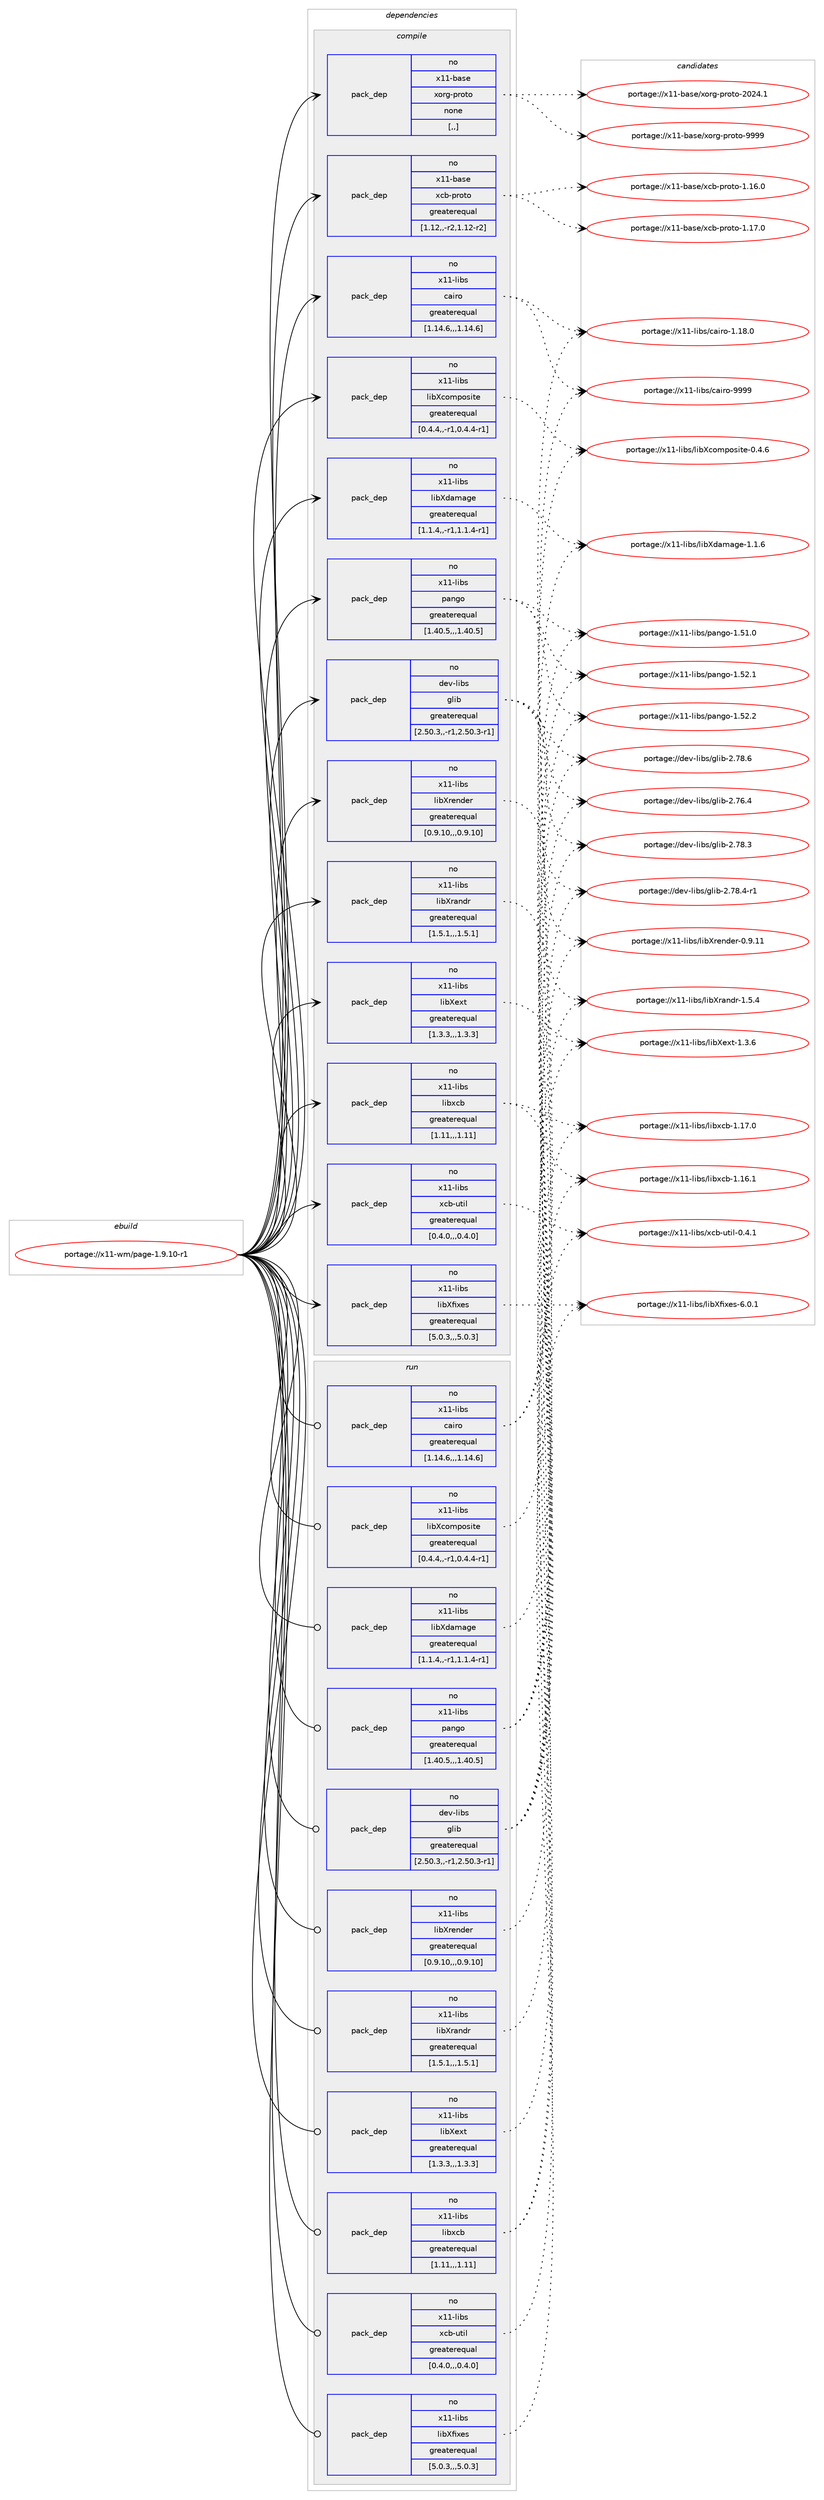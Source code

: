 digraph prolog {

# *************
# Graph options
# *************

newrank=true;
concentrate=true;
compound=true;
graph [rankdir=LR,fontname=Helvetica,fontsize=10,ranksep=1.5];#, ranksep=2.5, nodesep=0.2];
edge  [arrowhead=vee];
node  [fontname=Helvetica,fontsize=10];

# **********
# The ebuild
# **********

subgraph cluster_leftcol {
color=gray;
rank=same;
label=<<i>ebuild</i>>;
id [label="portage://x11-wm/page-1.9.10-r1", color=red, width=4, href="../x11-wm/page-1.9.10-r1.svg"];
}

# ****************
# The dependencies
# ****************

subgraph cluster_midcol {
color=gray;
label=<<i>dependencies</i>>;
subgraph cluster_compile {
fillcolor="#eeeeee";
style=filled;
label=<<i>compile</i>>;
subgraph pack336470 {
dependency460859 [label=<<TABLE BORDER="0" CELLBORDER="1" CELLSPACING="0" CELLPADDING="4" WIDTH="220"><TR><TD ROWSPAN="6" CELLPADDING="30">pack_dep</TD></TR><TR><TD WIDTH="110">no</TD></TR><TR><TD>dev-libs</TD></TR><TR><TD>glib</TD></TR><TR><TD>greaterequal</TD></TR><TR><TD>[2.50.3,,-r1,2.50.3-r1]</TD></TR></TABLE>>, shape=none, color=blue];
}
id:e -> dependency460859:w [weight=20,style="solid",arrowhead="vee"];
subgraph pack336471 {
dependency460860 [label=<<TABLE BORDER="0" CELLBORDER="1" CELLSPACING="0" CELLPADDING="4" WIDTH="220"><TR><TD ROWSPAN="6" CELLPADDING="30">pack_dep</TD></TR><TR><TD WIDTH="110">no</TD></TR><TR><TD>x11-base</TD></TR><TR><TD>xcb-proto</TD></TR><TR><TD>greaterequal</TD></TR><TR><TD>[1.12,,-r2,1.12-r2]</TD></TR></TABLE>>, shape=none, color=blue];
}
id:e -> dependency460860:w [weight=20,style="solid",arrowhead="vee"];
subgraph pack336472 {
dependency460861 [label=<<TABLE BORDER="0" CELLBORDER="1" CELLSPACING="0" CELLPADDING="4" WIDTH="220"><TR><TD ROWSPAN="6" CELLPADDING="30">pack_dep</TD></TR><TR><TD WIDTH="110">no</TD></TR><TR><TD>x11-base</TD></TR><TR><TD>xorg-proto</TD></TR><TR><TD>none</TD></TR><TR><TD>[,,]</TD></TR></TABLE>>, shape=none, color=blue];
}
id:e -> dependency460861:w [weight=20,style="solid",arrowhead="vee"];
subgraph pack336473 {
dependency460862 [label=<<TABLE BORDER="0" CELLBORDER="1" CELLSPACING="0" CELLPADDING="4" WIDTH="220"><TR><TD ROWSPAN="6" CELLPADDING="30">pack_dep</TD></TR><TR><TD WIDTH="110">no</TD></TR><TR><TD>x11-libs</TD></TR><TR><TD>cairo</TD></TR><TR><TD>greaterequal</TD></TR><TR><TD>[1.14.6,,,1.14.6]</TD></TR></TABLE>>, shape=none, color=blue];
}
id:e -> dependency460862:w [weight=20,style="solid",arrowhead="vee"];
subgraph pack336474 {
dependency460863 [label=<<TABLE BORDER="0" CELLBORDER="1" CELLSPACING="0" CELLPADDING="4" WIDTH="220"><TR><TD ROWSPAN="6" CELLPADDING="30">pack_dep</TD></TR><TR><TD WIDTH="110">no</TD></TR><TR><TD>x11-libs</TD></TR><TR><TD>libXcomposite</TD></TR><TR><TD>greaterequal</TD></TR><TR><TD>[0.4.4,,-r1,0.4.4-r1]</TD></TR></TABLE>>, shape=none, color=blue];
}
id:e -> dependency460863:w [weight=20,style="solid",arrowhead="vee"];
subgraph pack336475 {
dependency460864 [label=<<TABLE BORDER="0" CELLBORDER="1" CELLSPACING="0" CELLPADDING="4" WIDTH="220"><TR><TD ROWSPAN="6" CELLPADDING="30">pack_dep</TD></TR><TR><TD WIDTH="110">no</TD></TR><TR><TD>x11-libs</TD></TR><TR><TD>libXdamage</TD></TR><TR><TD>greaterequal</TD></TR><TR><TD>[1.1.4,,-r1,1.1.4-r1]</TD></TR></TABLE>>, shape=none, color=blue];
}
id:e -> dependency460864:w [weight=20,style="solid",arrowhead="vee"];
subgraph pack336476 {
dependency460865 [label=<<TABLE BORDER="0" CELLBORDER="1" CELLSPACING="0" CELLPADDING="4" WIDTH="220"><TR><TD ROWSPAN="6" CELLPADDING="30">pack_dep</TD></TR><TR><TD WIDTH="110">no</TD></TR><TR><TD>x11-libs</TD></TR><TR><TD>libXext</TD></TR><TR><TD>greaterequal</TD></TR><TR><TD>[1.3.3,,,1.3.3]</TD></TR></TABLE>>, shape=none, color=blue];
}
id:e -> dependency460865:w [weight=20,style="solid",arrowhead="vee"];
subgraph pack336477 {
dependency460866 [label=<<TABLE BORDER="0" CELLBORDER="1" CELLSPACING="0" CELLPADDING="4" WIDTH="220"><TR><TD ROWSPAN="6" CELLPADDING="30">pack_dep</TD></TR><TR><TD WIDTH="110">no</TD></TR><TR><TD>x11-libs</TD></TR><TR><TD>libXfixes</TD></TR><TR><TD>greaterequal</TD></TR><TR><TD>[5.0.3,,,5.0.3]</TD></TR></TABLE>>, shape=none, color=blue];
}
id:e -> dependency460866:w [weight=20,style="solid",arrowhead="vee"];
subgraph pack336478 {
dependency460867 [label=<<TABLE BORDER="0" CELLBORDER="1" CELLSPACING="0" CELLPADDING="4" WIDTH="220"><TR><TD ROWSPAN="6" CELLPADDING="30">pack_dep</TD></TR><TR><TD WIDTH="110">no</TD></TR><TR><TD>x11-libs</TD></TR><TR><TD>libXrandr</TD></TR><TR><TD>greaterequal</TD></TR><TR><TD>[1.5.1,,,1.5.1]</TD></TR></TABLE>>, shape=none, color=blue];
}
id:e -> dependency460867:w [weight=20,style="solid",arrowhead="vee"];
subgraph pack336479 {
dependency460868 [label=<<TABLE BORDER="0" CELLBORDER="1" CELLSPACING="0" CELLPADDING="4" WIDTH="220"><TR><TD ROWSPAN="6" CELLPADDING="30">pack_dep</TD></TR><TR><TD WIDTH="110">no</TD></TR><TR><TD>x11-libs</TD></TR><TR><TD>libXrender</TD></TR><TR><TD>greaterequal</TD></TR><TR><TD>[0.9.10,,,0.9.10]</TD></TR></TABLE>>, shape=none, color=blue];
}
id:e -> dependency460868:w [weight=20,style="solid",arrowhead="vee"];
subgraph pack336480 {
dependency460869 [label=<<TABLE BORDER="0" CELLBORDER="1" CELLSPACING="0" CELLPADDING="4" WIDTH="220"><TR><TD ROWSPAN="6" CELLPADDING="30">pack_dep</TD></TR><TR><TD WIDTH="110">no</TD></TR><TR><TD>x11-libs</TD></TR><TR><TD>libxcb</TD></TR><TR><TD>greaterequal</TD></TR><TR><TD>[1.11,,,1.11]</TD></TR></TABLE>>, shape=none, color=blue];
}
id:e -> dependency460869:w [weight=20,style="solid",arrowhead="vee"];
subgraph pack336481 {
dependency460870 [label=<<TABLE BORDER="0" CELLBORDER="1" CELLSPACING="0" CELLPADDING="4" WIDTH="220"><TR><TD ROWSPAN="6" CELLPADDING="30">pack_dep</TD></TR><TR><TD WIDTH="110">no</TD></TR><TR><TD>x11-libs</TD></TR><TR><TD>pango</TD></TR><TR><TD>greaterequal</TD></TR><TR><TD>[1.40.5,,,1.40.5]</TD></TR></TABLE>>, shape=none, color=blue];
}
id:e -> dependency460870:w [weight=20,style="solid",arrowhead="vee"];
subgraph pack336482 {
dependency460871 [label=<<TABLE BORDER="0" CELLBORDER="1" CELLSPACING="0" CELLPADDING="4" WIDTH="220"><TR><TD ROWSPAN="6" CELLPADDING="30">pack_dep</TD></TR><TR><TD WIDTH="110">no</TD></TR><TR><TD>x11-libs</TD></TR><TR><TD>xcb-util</TD></TR><TR><TD>greaterequal</TD></TR><TR><TD>[0.4.0,,,0.4.0]</TD></TR></TABLE>>, shape=none, color=blue];
}
id:e -> dependency460871:w [weight=20,style="solid",arrowhead="vee"];
}
subgraph cluster_compileandrun {
fillcolor="#eeeeee";
style=filled;
label=<<i>compile and run</i>>;
}
subgraph cluster_run {
fillcolor="#eeeeee";
style=filled;
label=<<i>run</i>>;
subgraph pack336483 {
dependency460872 [label=<<TABLE BORDER="0" CELLBORDER="1" CELLSPACING="0" CELLPADDING="4" WIDTH="220"><TR><TD ROWSPAN="6" CELLPADDING="30">pack_dep</TD></TR><TR><TD WIDTH="110">no</TD></TR><TR><TD>dev-libs</TD></TR><TR><TD>glib</TD></TR><TR><TD>greaterequal</TD></TR><TR><TD>[2.50.3,,-r1,2.50.3-r1]</TD></TR></TABLE>>, shape=none, color=blue];
}
id:e -> dependency460872:w [weight=20,style="solid",arrowhead="odot"];
subgraph pack336484 {
dependency460873 [label=<<TABLE BORDER="0" CELLBORDER="1" CELLSPACING="0" CELLPADDING="4" WIDTH="220"><TR><TD ROWSPAN="6" CELLPADDING="30">pack_dep</TD></TR><TR><TD WIDTH="110">no</TD></TR><TR><TD>x11-libs</TD></TR><TR><TD>cairo</TD></TR><TR><TD>greaterequal</TD></TR><TR><TD>[1.14.6,,,1.14.6]</TD></TR></TABLE>>, shape=none, color=blue];
}
id:e -> dependency460873:w [weight=20,style="solid",arrowhead="odot"];
subgraph pack336485 {
dependency460874 [label=<<TABLE BORDER="0" CELLBORDER="1" CELLSPACING="0" CELLPADDING="4" WIDTH="220"><TR><TD ROWSPAN="6" CELLPADDING="30">pack_dep</TD></TR><TR><TD WIDTH="110">no</TD></TR><TR><TD>x11-libs</TD></TR><TR><TD>libXcomposite</TD></TR><TR><TD>greaterequal</TD></TR><TR><TD>[0.4.4,,-r1,0.4.4-r1]</TD></TR></TABLE>>, shape=none, color=blue];
}
id:e -> dependency460874:w [weight=20,style="solid",arrowhead="odot"];
subgraph pack336486 {
dependency460875 [label=<<TABLE BORDER="0" CELLBORDER="1" CELLSPACING="0" CELLPADDING="4" WIDTH="220"><TR><TD ROWSPAN="6" CELLPADDING="30">pack_dep</TD></TR><TR><TD WIDTH="110">no</TD></TR><TR><TD>x11-libs</TD></TR><TR><TD>libXdamage</TD></TR><TR><TD>greaterequal</TD></TR><TR><TD>[1.1.4,,-r1,1.1.4-r1]</TD></TR></TABLE>>, shape=none, color=blue];
}
id:e -> dependency460875:w [weight=20,style="solid",arrowhead="odot"];
subgraph pack336487 {
dependency460876 [label=<<TABLE BORDER="0" CELLBORDER="1" CELLSPACING="0" CELLPADDING="4" WIDTH="220"><TR><TD ROWSPAN="6" CELLPADDING="30">pack_dep</TD></TR><TR><TD WIDTH="110">no</TD></TR><TR><TD>x11-libs</TD></TR><TR><TD>libXext</TD></TR><TR><TD>greaterequal</TD></TR><TR><TD>[1.3.3,,,1.3.3]</TD></TR></TABLE>>, shape=none, color=blue];
}
id:e -> dependency460876:w [weight=20,style="solid",arrowhead="odot"];
subgraph pack336488 {
dependency460877 [label=<<TABLE BORDER="0" CELLBORDER="1" CELLSPACING="0" CELLPADDING="4" WIDTH="220"><TR><TD ROWSPAN="6" CELLPADDING="30">pack_dep</TD></TR><TR><TD WIDTH="110">no</TD></TR><TR><TD>x11-libs</TD></TR><TR><TD>libXfixes</TD></TR><TR><TD>greaterequal</TD></TR><TR><TD>[5.0.3,,,5.0.3]</TD></TR></TABLE>>, shape=none, color=blue];
}
id:e -> dependency460877:w [weight=20,style="solid",arrowhead="odot"];
subgraph pack336489 {
dependency460878 [label=<<TABLE BORDER="0" CELLBORDER="1" CELLSPACING="0" CELLPADDING="4" WIDTH="220"><TR><TD ROWSPAN="6" CELLPADDING="30">pack_dep</TD></TR><TR><TD WIDTH="110">no</TD></TR><TR><TD>x11-libs</TD></TR><TR><TD>libXrandr</TD></TR><TR><TD>greaterequal</TD></TR><TR><TD>[1.5.1,,,1.5.1]</TD></TR></TABLE>>, shape=none, color=blue];
}
id:e -> dependency460878:w [weight=20,style="solid",arrowhead="odot"];
subgraph pack336490 {
dependency460879 [label=<<TABLE BORDER="0" CELLBORDER="1" CELLSPACING="0" CELLPADDING="4" WIDTH="220"><TR><TD ROWSPAN="6" CELLPADDING="30">pack_dep</TD></TR><TR><TD WIDTH="110">no</TD></TR><TR><TD>x11-libs</TD></TR><TR><TD>libXrender</TD></TR><TR><TD>greaterequal</TD></TR><TR><TD>[0.9.10,,,0.9.10]</TD></TR></TABLE>>, shape=none, color=blue];
}
id:e -> dependency460879:w [weight=20,style="solid",arrowhead="odot"];
subgraph pack336491 {
dependency460880 [label=<<TABLE BORDER="0" CELLBORDER="1" CELLSPACING="0" CELLPADDING="4" WIDTH="220"><TR><TD ROWSPAN="6" CELLPADDING="30">pack_dep</TD></TR><TR><TD WIDTH="110">no</TD></TR><TR><TD>x11-libs</TD></TR><TR><TD>libxcb</TD></TR><TR><TD>greaterequal</TD></TR><TR><TD>[1.11,,,1.11]</TD></TR></TABLE>>, shape=none, color=blue];
}
id:e -> dependency460880:w [weight=20,style="solid",arrowhead="odot"];
subgraph pack336492 {
dependency460881 [label=<<TABLE BORDER="0" CELLBORDER="1" CELLSPACING="0" CELLPADDING="4" WIDTH="220"><TR><TD ROWSPAN="6" CELLPADDING="30">pack_dep</TD></TR><TR><TD WIDTH="110">no</TD></TR><TR><TD>x11-libs</TD></TR><TR><TD>pango</TD></TR><TR><TD>greaterequal</TD></TR><TR><TD>[1.40.5,,,1.40.5]</TD></TR></TABLE>>, shape=none, color=blue];
}
id:e -> dependency460881:w [weight=20,style="solid",arrowhead="odot"];
subgraph pack336493 {
dependency460882 [label=<<TABLE BORDER="0" CELLBORDER="1" CELLSPACING="0" CELLPADDING="4" WIDTH="220"><TR><TD ROWSPAN="6" CELLPADDING="30">pack_dep</TD></TR><TR><TD WIDTH="110">no</TD></TR><TR><TD>x11-libs</TD></TR><TR><TD>xcb-util</TD></TR><TR><TD>greaterequal</TD></TR><TR><TD>[0.4.0,,,0.4.0]</TD></TR></TABLE>>, shape=none, color=blue];
}
id:e -> dependency460882:w [weight=20,style="solid",arrowhead="odot"];
}
}

# **************
# The candidates
# **************

subgraph cluster_choices {
rank=same;
color=gray;
label=<<i>candidates</i>>;

subgraph choice336470 {
color=black;
nodesep=1;
choice1001011184510810598115471031081059845504655544652 [label="portage://dev-libs/glib-2.76.4", color=red, width=4,href="../dev-libs/glib-2.76.4.svg"];
choice1001011184510810598115471031081059845504655564651 [label="portage://dev-libs/glib-2.78.3", color=red, width=4,href="../dev-libs/glib-2.78.3.svg"];
choice10010111845108105981154710310810598455046555646524511449 [label="portage://dev-libs/glib-2.78.4-r1", color=red, width=4,href="../dev-libs/glib-2.78.4-r1.svg"];
choice1001011184510810598115471031081059845504655564654 [label="portage://dev-libs/glib-2.78.6", color=red, width=4,href="../dev-libs/glib-2.78.6.svg"];
dependency460859:e -> choice1001011184510810598115471031081059845504655544652:w [style=dotted,weight="100"];
dependency460859:e -> choice1001011184510810598115471031081059845504655564651:w [style=dotted,weight="100"];
dependency460859:e -> choice10010111845108105981154710310810598455046555646524511449:w [style=dotted,weight="100"];
dependency460859:e -> choice1001011184510810598115471031081059845504655564654:w [style=dotted,weight="100"];
}
subgraph choice336471 {
color=black;
nodesep=1;
choice12049494598971151014712099984511211411111611145494649544648 [label="portage://x11-base/xcb-proto-1.16.0", color=red, width=4,href="../x11-base/xcb-proto-1.16.0.svg"];
choice12049494598971151014712099984511211411111611145494649554648 [label="portage://x11-base/xcb-proto-1.17.0", color=red, width=4,href="../x11-base/xcb-proto-1.17.0.svg"];
dependency460860:e -> choice12049494598971151014712099984511211411111611145494649544648:w [style=dotted,weight="100"];
dependency460860:e -> choice12049494598971151014712099984511211411111611145494649554648:w [style=dotted,weight="100"];
}
subgraph choice336472 {
color=black;
nodesep=1;
choice1204949459897115101471201111141034511211411111611145504850524649 [label="portage://x11-base/xorg-proto-2024.1", color=red, width=4,href="../x11-base/xorg-proto-2024.1.svg"];
choice120494945989711510147120111114103451121141111161114557575757 [label="portage://x11-base/xorg-proto-9999", color=red, width=4,href="../x11-base/xorg-proto-9999.svg"];
dependency460861:e -> choice1204949459897115101471201111141034511211411111611145504850524649:w [style=dotted,weight="100"];
dependency460861:e -> choice120494945989711510147120111114103451121141111161114557575757:w [style=dotted,weight="100"];
}
subgraph choice336473 {
color=black;
nodesep=1;
choice1204949451081059811547999710511411145494649564648 [label="portage://x11-libs/cairo-1.18.0", color=red, width=4,href="../x11-libs/cairo-1.18.0.svg"];
choice120494945108105981154799971051141114557575757 [label="portage://x11-libs/cairo-9999", color=red, width=4,href="../x11-libs/cairo-9999.svg"];
dependency460862:e -> choice1204949451081059811547999710511411145494649564648:w [style=dotted,weight="100"];
dependency460862:e -> choice120494945108105981154799971051141114557575757:w [style=dotted,weight="100"];
}
subgraph choice336474 {
color=black;
nodesep=1;
choice1204949451081059811547108105988899111109112111115105116101454846524654 [label="portage://x11-libs/libXcomposite-0.4.6", color=red, width=4,href="../x11-libs/libXcomposite-0.4.6.svg"];
dependency460863:e -> choice1204949451081059811547108105988899111109112111115105116101454846524654:w [style=dotted,weight="100"];
}
subgraph choice336475 {
color=black;
nodesep=1;
choice120494945108105981154710810598881009710997103101454946494654 [label="portage://x11-libs/libXdamage-1.1.6", color=red, width=4,href="../x11-libs/libXdamage-1.1.6.svg"];
dependency460864:e -> choice120494945108105981154710810598881009710997103101454946494654:w [style=dotted,weight="100"];
}
subgraph choice336476 {
color=black;
nodesep=1;
choice12049494510810598115471081059888101120116454946514654 [label="portage://x11-libs/libXext-1.3.6", color=red, width=4,href="../x11-libs/libXext-1.3.6.svg"];
dependency460865:e -> choice12049494510810598115471081059888101120116454946514654:w [style=dotted,weight="100"];
}
subgraph choice336477 {
color=black;
nodesep=1;
choice12049494510810598115471081059888102105120101115455446484649 [label="portage://x11-libs/libXfixes-6.0.1", color=red, width=4,href="../x11-libs/libXfixes-6.0.1.svg"];
dependency460866:e -> choice12049494510810598115471081059888102105120101115455446484649:w [style=dotted,weight="100"];
}
subgraph choice336478 {
color=black;
nodesep=1;
choice1204949451081059811547108105988811497110100114454946534652 [label="portage://x11-libs/libXrandr-1.5.4", color=red, width=4,href="../x11-libs/libXrandr-1.5.4.svg"];
dependency460867:e -> choice1204949451081059811547108105988811497110100114454946534652:w [style=dotted,weight="100"];
}
subgraph choice336479 {
color=black;
nodesep=1;
choice1204949451081059811547108105988811410111010010111445484657464949 [label="portage://x11-libs/libXrender-0.9.11", color=red, width=4,href="../x11-libs/libXrender-0.9.11.svg"];
dependency460868:e -> choice1204949451081059811547108105988811410111010010111445484657464949:w [style=dotted,weight="100"];
}
subgraph choice336480 {
color=black;
nodesep=1;
choice120494945108105981154710810598120999845494649544649 [label="portage://x11-libs/libxcb-1.16.1", color=red, width=4,href="../x11-libs/libxcb-1.16.1.svg"];
choice120494945108105981154710810598120999845494649554648 [label="portage://x11-libs/libxcb-1.17.0", color=red, width=4,href="../x11-libs/libxcb-1.17.0.svg"];
dependency460869:e -> choice120494945108105981154710810598120999845494649544649:w [style=dotted,weight="100"];
dependency460869:e -> choice120494945108105981154710810598120999845494649554648:w [style=dotted,weight="100"];
}
subgraph choice336481 {
color=black;
nodesep=1;
choice12049494510810598115471129711010311145494653494648 [label="portage://x11-libs/pango-1.51.0", color=red, width=4,href="../x11-libs/pango-1.51.0.svg"];
choice12049494510810598115471129711010311145494653504649 [label="portage://x11-libs/pango-1.52.1", color=red, width=4,href="../x11-libs/pango-1.52.1.svg"];
choice12049494510810598115471129711010311145494653504650 [label="portage://x11-libs/pango-1.52.2", color=red, width=4,href="../x11-libs/pango-1.52.2.svg"];
dependency460870:e -> choice12049494510810598115471129711010311145494653494648:w [style=dotted,weight="100"];
dependency460870:e -> choice12049494510810598115471129711010311145494653504649:w [style=dotted,weight="100"];
dependency460870:e -> choice12049494510810598115471129711010311145494653504650:w [style=dotted,weight="100"];
}
subgraph choice336482 {
color=black;
nodesep=1;
choice1204949451081059811547120999845117116105108454846524649 [label="portage://x11-libs/xcb-util-0.4.1", color=red, width=4,href="../x11-libs/xcb-util-0.4.1.svg"];
dependency460871:e -> choice1204949451081059811547120999845117116105108454846524649:w [style=dotted,weight="100"];
}
subgraph choice336483 {
color=black;
nodesep=1;
choice1001011184510810598115471031081059845504655544652 [label="portage://dev-libs/glib-2.76.4", color=red, width=4,href="../dev-libs/glib-2.76.4.svg"];
choice1001011184510810598115471031081059845504655564651 [label="portage://dev-libs/glib-2.78.3", color=red, width=4,href="../dev-libs/glib-2.78.3.svg"];
choice10010111845108105981154710310810598455046555646524511449 [label="portage://dev-libs/glib-2.78.4-r1", color=red, width=4,href="../dev-libs/glib-2.78.4-r1.svg"];
choice1001011184510810598115471031081059845504655564654 [label="portage://dev-libs/glib-2.78.6", color=red, width=4,href="../dev-libs/glib-2.78.6.svg"];
dependency460872:e -> choice1001011184510810598115471031081059845504655544652:w [style=dotted,weight="100"];
dependency460872:e -> choice1001011184510810598115471031081059845504655564651:w [style=dotted,weight="100"];
dependency460872:e -> choice10010111845108105981154710310810598455046555646524511449:w [style=dotted,weight="100"];
dependency460872:e -> choice1001011184510810598115471031081059845504655564654:w [style=dotted,weight="100"];
}
subgraph choice336484 {
color=black;
nodesep=1;
choice1204949451081059811547999710511411145494649564648 [label="portage://x11-libs/cairo-1.18.0", color=red, width=4,href="../x11-libs/cairo-1.18.0.svg"];
choice120494945108105981154799971051141114557575757 [label="portage://x11-libs/cairo-9999", color=red, width=4,href="../x11-libs/cairo-9999.svg"];
dependency460873:e -> choice1204949451081059811547999710511411145494649564648:w [style=dotted,weight="100"];
dependency460873:e -> choice120494945108105981154799971051141114557575757:w [style=dotted,weight="100"];
}
subgraph choice336485 {
color=black;
nodesep=1;
choice1204949451081059811547108105988899111109112111115105116101454846524654 [label="portage://x11-libs/libXcomposite-0.4.6", color=red, width=4,href="../x11-libs/libXcomposite-0.4.6.svg"];
dependency460874:e -> choice1204949451081059811547108105988899111109112111115105116101454846524654:w [style=dotted,weight="100"];
}
subgraph choice336486 {
color=black;
nodesep=1;
choice120494945108105981154710810598881009710997103101454946494654 [label="portage://x11-libs/libXdamage-1.1.6", color=red, width=4,href="../x11-libs/libXdamage-1.1.6.svg"];
dependency460875:e -> choice120494945108105981154710810598881009710997103101454946494654:w [style=dotted,weight="100"];
}
subgraph choice336487 {
color=black;
nodesep=1;
choice12049494510810598115471081059888101120116454946514654 [label="portage://x11-libs/libXext-1.3.6", color=red, width=4,href="../x11-libs/libXext-1.3.6.svg"];
dependency460876:e -> choice12049494510810598115471081059888101120116454946514654:w [style=dotted,weight="100"];
}
subgraph choice336488 {
color=black;
nodesep=1;
choice12049494510810598115471081059888102105120101115455446484649 [label="portage://x11-libs/libXfixes-6.0.1", color=red, width=4,href="../x11-libs/libXfixes-6.0.1.svg"];
dependency460877:e -> choice12049494510810598115471081059888102105120101115455446484649:w [style=dotted,weight="100"];
}
subgraph choice336489 {
color=black;
nodesep=1;
choice1204949451081059811547108105988811497110100114454946534652 [label="portage://x11-libs/libXrandr-1.5.4", color=red, width=4,href="../x11-libs/libXrandr-1.5.4.svg"];
dependency460878:e -> choice1204949451081059811547108105988811497110100114454946534652:w [style=dotted,weight="100"];
}
subgraph choice336490 {
color=black;
nodesep=1;
choice1204949451081059811547108105988811410111010010111445484657464949 [label="portage://x11-libs/libXrender-0.9.11", color=red, width=4,href="../x11-libs/libXrender-0.9.11.svg"];
dependency460879:e -> choice1204949451081059811547108105988811410111010010111445484657464949:w [style=dotted,weight="100"];
}
subgraph choice336491 {
color=black;
nodesep=1;
choice120494945108105981154710810598120999845494649544649 [label="portage://x11-libs/libxcb-1.16.1", color=red, width=4,href="../x11-libs/libxcb-1.16.1.svg"];
choice120494945108105981154710810598120999845494649554648 [label="portage://x11-libs/libxcb-1.17.0", color=red, width=4,href="../x11-libs/libxcb-1.17.0.svg"];
dependency460880:e -> choice120494945108105981154710810598120999845494649544649:w [style=dotted,weight="100"];
dependency460880:e -> choice120494945108105981154710810598120999845494649554648:w [style=dotted,weight="100"];
}
subgraph choice336492 {
color=black;
nodesep=1;
choice12049494510810598115471129711010311145494653494648 [label="portage://x11-libs/pango-1.51.0", color=red, width=4,href="../x11-libs/pango-1.51.0.svg"];
choice12049494510810598115471129711010311145494653504649 [label="portage://x11-libs/pango-1.52.1", color=red, width=4,href="../x11-libs/pango-1.52.1.svg"];
choice12049494510810598115471129711010311145494653504650 [label="portage://x11-libs/pango-1.52.2", color=red, width=4,href="../x11-libs/pango-1.52.2.svg"];
dependency460881:e -> choice12049494510810598115471129711010311145494653494648:w [style=dotted,weight="100"];
dependency460881:e -> choice12049494510810598115471129711010311145494653504649:w [style=dotted,weight="100"];
dependency460881:e -> choice12049494510810598115471129711010311145494653504650:w [style=dotted,weight="100"];
}
subgraph choice336493 {
color=black;
nodesep=1;
choice1204949451081059811547120999845117116105108454846524649 [label="portage://x11-libs/xcb-util-0.4.1", color=red, width=4,href="../x11-libs/xcb-util-0.4.1.svg"];
dependency460882:e -> choice1204949451081059811547120999845117116105108454846524649:w [style=dotted,weight="100"];
}
}

}
